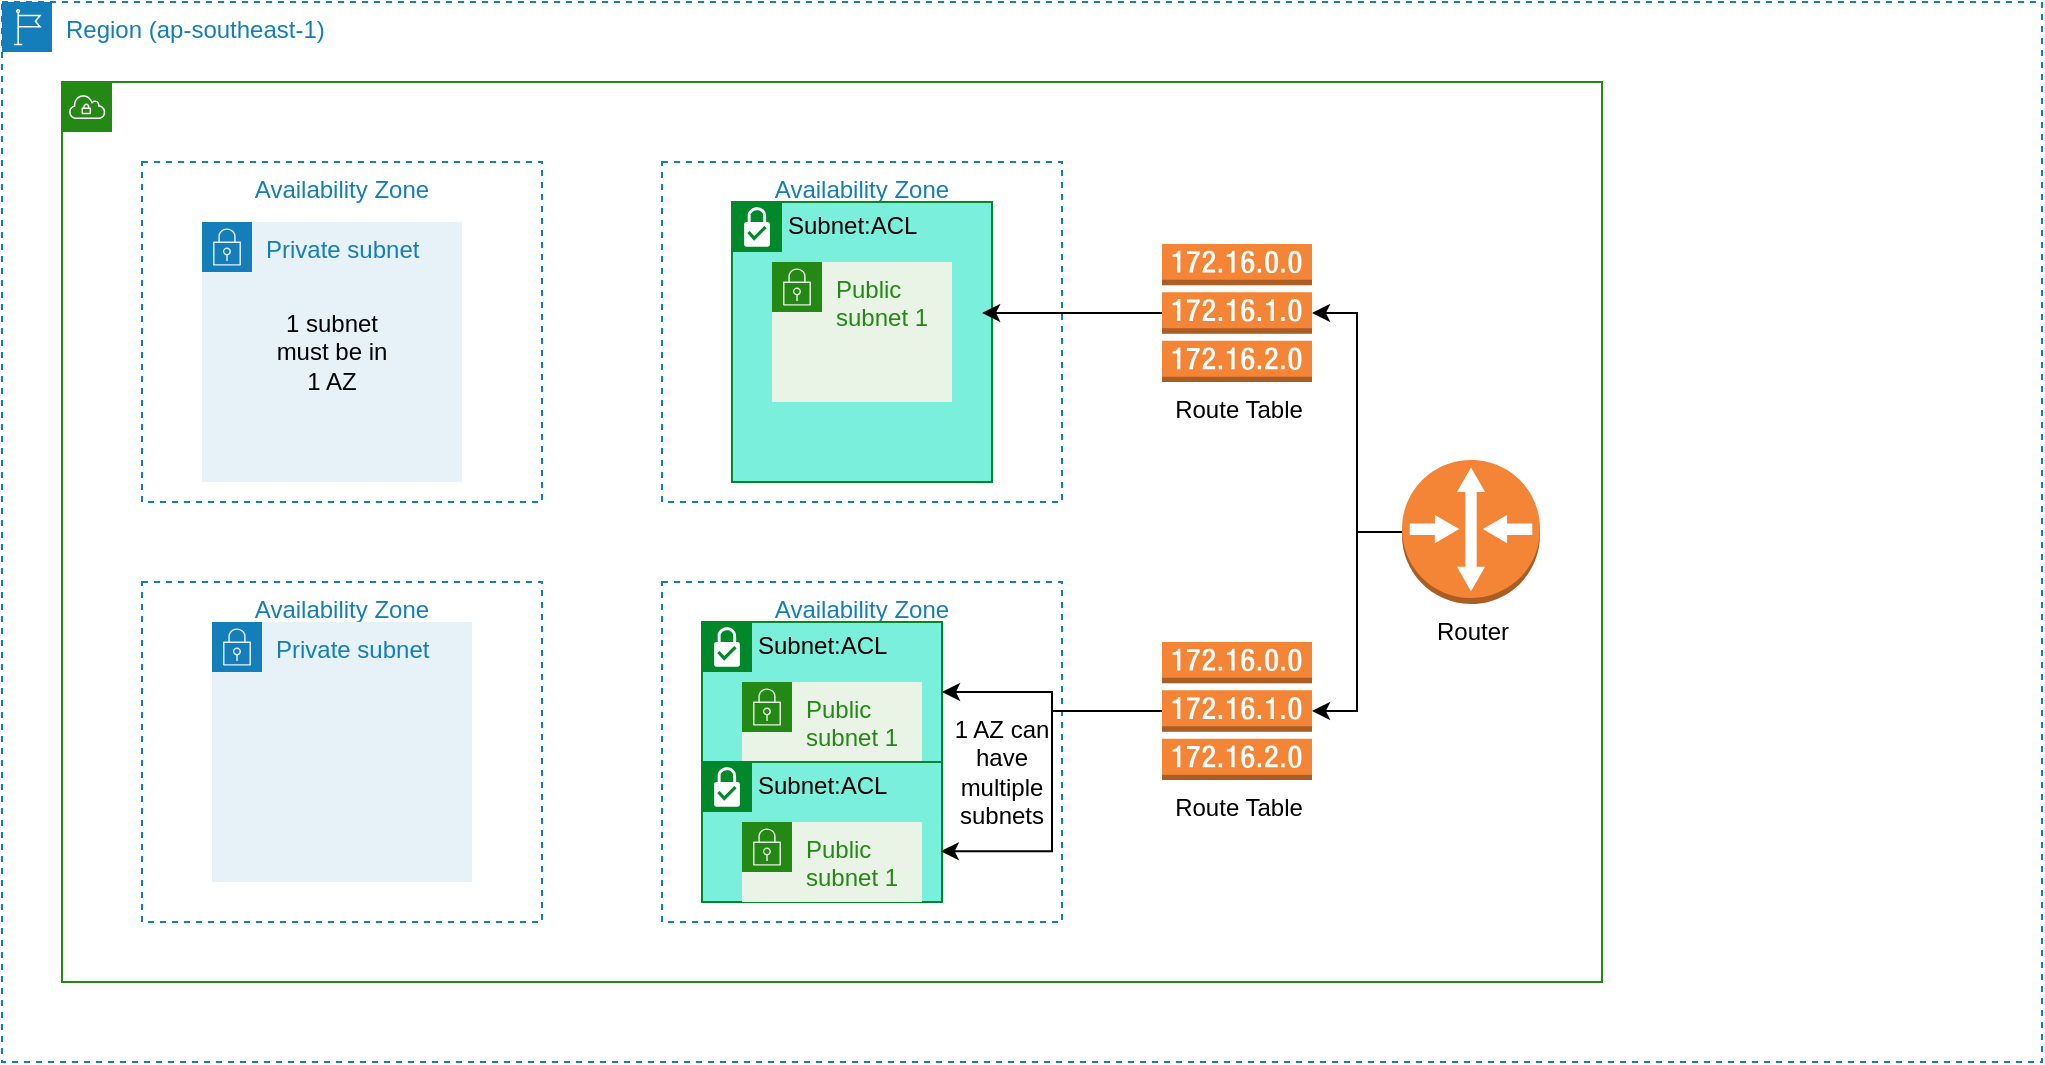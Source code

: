 <mxfile version="16.1.0" type="github">
  <diagram id="UTCtvc4WqDtAEl09huPs" name="Page-1">
    <mxGraphModel dx="573" dy="554" grid="1" gridSize="10" guides="1" tooltips="1" connect="1" arrows="1" fold="1" page="1" pageScale="1" pageWidth="850" pageHeight="1100" math="0" shadow="0">
      <root>
        <mxCell id="0" />
        <mxCell id="1" parent="0" />
        <mxCell id="Ejb-mYYM1d8D_vP1t5c7-2" value="Region (ap-southeast-1)" style="points=[[0,0],[0.25,0],[0.5,0],[0.75,0],[1,0],[1,0.25],[1,0.5],[1,0.75],[1,1],[0.75,1],[0.5,1],[0.25,1],[0,1],[0,0.75],[0,0.5],[0,0.25]];outlineConnect=0;gradientColor=none;html=1;whiteSpace=wrap;fontSize=12;fontStyle=0;container=1;pointerEvents=0;collapsible=0;recursiveResize=0;shape=mxgraph.aws4.group;grIcon=mxgraph.aws4.group_region;strokeColor=#147EBA;fillColor=none;verticalAlign=top;align=left;spacingLeft=30;fontColor=#147EBA;dashed=1;" parent="1" vertex="1">
          <mxGeometry x="60" y="210" width="1020" height="530" as="geometry" />
        </mxCell>
        <mxCell id="Ejb-mYYM1d8D_vP1t5c7-3" value="Availability Zone" style="fillColor=none;strokeColor=#147EBA;dashed=1;verticalAlign=top;fontStyle=0;fontColor=#147EBA;" parent="Ejb-mYYM1d8D_vP1t5c7-2" vertex="1">
          <mxGeometry x="70" y="80" width="200" height="170" as="geometry" />
        </mxCell>
        <mxCell id="Ejb-mYYM1d8D_vP1t5c7-5" value="Availability Zone" style="fillColor=none;strokeColor=#147EBA;dashed=1;verticalAlign=top;fontStyle=0;fontColor=#147EBA;" parent="Ejb-mYYM1d8D_vP1t5c7-2" vertex="1">
          <mxGeometry x="330" y="80" width="200" height="170" as="geometry" />
        </mxCell>
        <mxCell id="Ejb-mYYM1d8D_vP1t5c7-6" value="Availability Zone" style="fillColor=none;strokeColor=#147EBA;dashed=1;verticalAlign=top;fontStyle=0;fontColor=#147EBA;" parent="Ejb-mYYM1d8D_vP1t5c7-2" vertex="1">
          <mxGeometry x="330" y="290" width="200" height="170" as="geometry" />
        </mxCell>
        <mxCell id="Ejb-mYYM1d8D_vP1t5c7-7" value="Availability Zone" style="fillColor=none;strokeColor=#147EBA;dashed=1;verticalAlign=top;fontStyle=0;fontColor=#147EBA;" parent="Ejb-mYYM1d8D_vP1t5c7-2" vertex="1">
          <mxGeometry x="70" y="290" width="200" height="170" as="geometry" />
        </mxCell>
        <mxCell id="OQKpDVVZ5ywf6PsZfqJ8-3" value="1 AZ can have multiple subnets" style="text;html=1;strokeColor=none;fillColor=none;align=center;verticalAlign=middle;whiteSpace=wrap;rounded=0;" vertex="1" parent="Ejb-mYYM1d8D_vP1t5c7-2">
          <mxGeometry x="470" y="370" width="60" height="30" as="geometry" />
        </mxCell>
        <mxCell id="OQKpDVVZ5ywf6PsZfqJ8-5" value="Private subnet" style="points=[[0,0],[0.25,0],[0.5,0],[0.75,0],[1,0],[1,0.25],[1,0.5],[1,0.75],[1,1],[0.75,1],[0.5,1],[0.25,1],[0,1],[0,0.75],[0,0.5],[0,0.25]];outlineConnect=0;gradientColor=none;html=1;whiteSpace=wrap;fontSize=12;fontStyle=0;container=1;pointerEvents=0;collapsible=0;recursiveResize=0;shape=mxgraph.aws4.group;grIcon=mxgraph.aws4.group_security_group;grStroke=0;strokeColor=#147EBA;fillColor=#E6F2F8;verticalAlign=top;align=left;spacingLeft=30;fontColor=#147EBA;dashed=0;" vertex="1" parent="Ejb-mYYM1d8D_vP1t5c7-2">
          <mxGeometry x="105" y="310" width="130" height="130" as="geometry" />
        </mxCell>
        <mxCell id="OQKpDVVZ5ywf6PsZfqJ8-21" value="Subnet:ACL" style="shape=mxgraph.ibm.box;prType=subnet;fontStyle=0;verticalAlign=top;align=left;spacingLeft=32;spacingTop=4;fillColor=#7AF0DC;rounded=0;whiteSpace=wrap;html=1;strokeColor=#00882B;strokeWidth=1;dashed=0;container=1;spacing=-4;collapsible=0;expand=0;recursiveResize=0;" vertex="1" parent="Ejb-mYYM1d8D_vP1t5c7-2">
          <mxGeometry x="365" y="100" width="130" height="140" as="geometry" />
        </mxCell>
        <mxCell id="Ejb-mYYM1d8D_vP1t5c7-10" value="Public subnet 1" style="points=[[0,0],[0.25,0],[0.5,0],[0.75,0],[1,0],[1,0.25],[1,0.5],[1,0.75],[1,1],[0.75,1],[0.5,1],[0.25,1],[0,1],[0,0.75],[0,0.5],[0,0.25]];outlineConnect=0;gradientColor=none;html=1;whiteSpace=wrap;fontSize=12;fontStyle=0;container=1;pointerEvents=0;collapsible=0;recursiveResize=0;shape=mxgraph.aws4.group;grIcon=mxgraph.aws4.group_security_group;grStroke=0;strokeColor=#248814;fillColor=#E9F3E6;verticalAlign=top;align=left;spacingLeft=30;fontColor=#248814;" parent="OQKpDVVZ5ywf6PsZfqJ8-21" vertex="1">
          <mxGeometry x="20" y="30" width="90" height="70" as="geometry" />
        </mxCell>
        <mxCell id="OQKpDVVZ5ywf6PsZfqJ8-22" value="Subnet:ACL" style="shape=mxgraph.ibm.box;prType=subnet;fontStyle=0;verticalAlign=top;align=left;spacingLeft=32;spacingTop=4;fillColor=#7AF0DC;rounded=0;whiteSpace=wrap;html=1;strokeColor=#00882B;strokeWidth=1;dashed=0;container=1;spacing=-4;collapsible=0;expand=0;recursiveResize=0;" vertex="1" parent="Ejb-mYYM1d8D_vP1t5c7-2">
          <mxGeometry x="350" y="310" width="120" height="70" as="geometry" />
        </mxCell>
        <mxCell id="OQKpDVVZ5ywf6PsZfqJ8-23" value="Public subnet 1" style="points=[[0,0],[0.25,0],[0.5,0],[0.75,0],[1,0],[1,0.25],[1,0.5],[1,0.75],[1,1],[0.75,1],[0.5,1],[0.25,1],[0,1],[0,0.75],[0,0.5],[0,0.25]];outlineConnect=0;gradientColor=none;html=1;whiteSpace=wrap;fontSize=12;fontStyle=0;container=1;pointerEvents=0;collapsible=0;recursiveResize=0;shape=mxgraph.aws4.group;grIcon=mxgraph.aws4.group_security_group;grStroke=0;strokeColor=#248814;fillColor=#E9F3E6;verticalAlign=top;align=left;spacingLeft=30;fontColor=#248814;" vertex="1" parent="OQKpDVVZ5ywf6PsZfqJ8-22">
          <mxGeometry x="20" y="30" width="90" height="40" as="geometry" />
        </mxCell>
        <mxCell id="OQKpDVVZ5ywf6PsZfqJ8-24" value="Subnet:ACL" style="shape=mxgraph.ibm.box;prType=subnet;fontStyle=0;verticalAlign=top;align=left;spacingLeft=32;spacingTop=4;fillColor=#7AF0DC;rounded=0;whiteSpace=wrap;html=1;strokeColor=#00882B;strokeWidth=1;dashed=0;container=1;spacing=-4;collapsible=0;expand=0;recursiveResize=0;" vertex="1" parent="Ejb-mYYM1d8D_vP1t5c7-2">
          <mxGeometry x="350" y="380" width="120" height="70" as="geometry" />
        </mxCell>
        <mxCell id="OQKpDVVZ5ywf6PsZfqJ8-25" value="Public subnet 1" style="points=[[0,0],[0.25,0],[0.5,0],[0.75,0],[1,0],[1,0.25],[1,0.5],[1,0.75],[1,1],[0.75,1],[0.5,1],[0.25,1],[0,1],[0,0.75],[0,0.5],[0,0.25]];outlineConnect=0;gradientColor=none;html=1;whiteSpace=wrap;fontSize=12;fontStyle=0;container=1;pointerEvents=0;collapsible=0;recursiveResize=0;shape=mxgraph.aws4.group;grIcon=mxgraph.aws4.group_security_group;grStroke=0;strokeColor=#248814;fillColor=#E9F3E6;verticalAlign=top;align=left;spacingLeft=30;fontColor=#248814;" vertex="1" parent="OQKpDVVZ5ywf6PsZfqJ8-24">
          <mxGeometry x="20" y="30" width="90" height="40" as="geometry" />
        </mxCell>
        <mxCell id="Ejb-mYYM1d8D_vP1t5c7-8" value="&amp;nbsp;" style="points=[[0,0],[0.25,0],[0.5,0],[0.75,0],[1,0],[1,0.25],[1,0.5],[1,0.75],[1,1],[0.75,1],[0.5,1],[0.25,1],[0,1],[0,0.75],[0,0.5],[0,0.25]];outlineConnect=0;gradientColor=none;html=1;whiteSpace=wrap;fontSize=12;fontStyle=0;container=1;pointerEvents=0;collapsible=0;recursiveResize=0;shape=mxgraph.aws4.group;grIcon=mxgraph.aws4.group_vpc;strokeColor=#248814;fillColor=none;verticalAlign=top;align=left;spacingLeft=30;fontColor=#AAB7B8;dashed=0;" parent="1" vertex="1">
          <mxGeometry x="90" y="250" width="770" height="450" as="geometry" />
        </mxCell>
        <mxCell id="Ejb-mYYM1d8D_vP1t5c7-9" value="Private subnet" style="points=[[0,0],[0.25,0],[0.5,0],[0.75,0],[1,0],[1,0.25],[1,0.5],[1,0.75],[1,1],[0.75,1],[0.5,1],[0.25,1],[0,1],[0,0.75],[0,0.5],[0,0.25]];outlineConnect=0;gradientColor=none;html=1;whiteSpace=wrap;fontSize=12;fontStyle=0;container=1;pointerEvents=0;collapsible=0;recursiveResize=0;shape=mxgraph.aws4.group;grIcon=mxgraph.aws4.group_security_group;grStroke=0;strokeColor=#147EBA;fillColor=#E6F2F8;verticalAlign=top;align=left;spacingLeft=30;fontColor=#147EBA;dashed=0;" parent="Ejb-mYYM1d8D_vP1t5c7-8" vertex="1">
          <mxGeometry x="70" y="70" width="130" height="130" as="geometry" />
        </mxCell>
        <mxCell id="OQKpDVVZ5ywf6PsZfqJ8-1" value="1 subnet must be in 1 AZ" style="text;html=1;strokeColor=none;fillColor=none;align=center;verticalAlign=middle;whiteSpace=wrap;rounded=0;" vertex="1" parent="Ejb-mYYM1d8D_vP1t5c7-9">
          <mxGeometry x="35" y="50" width="60" height="30" as="geometry" />
        </mxCell>
        <mxCell id="OQKpDVVZ5ywf6PsZfqJ8-27" style="edgeStyle=orthogonalEdgeStyle;rounded=0;orthogonalLoop=1;jettySize=auto;html=1;entryX=1;entryY=0.5;entryDx=0;entryDy=0;entryPerimeter=0;" edge="1" parent="Ejb-mYYM1d8D_vP1t5c7-8" source="OQKpDVVZ5ywf6PsZfqJ8-12" target="OQKpDVVZ5ywf6PsZfqJ8-19">
          <mxGeometry relative="1" as="geometry" />
        </mxCell>
        <mxCell id="OQKpDVVZ5ywf6PsZfqJ8-28" style="edgeStyle=orthogonalEdgeStyle;rounded=0;orthogonalLoop=1;jettySize=auto;html=1;entryX=1;entryY=0.5;entryDx=0;entryDy=0;entryPerimeter=0;" edge="1" parent="Ejb-mYYM1d8D_vP1t5c7-8" source="OQKpDVVZ5ywf6PsZfqJ8-12" target="OQKpDVVZ5ywf6PsZfqJ8-26">
          <mxGeometry relative="1" as="geometry" />
        </mxCell>
        <mxCell id="OQKpDVVZ5ywf6PsZfqJ8-12" value="Router" style="outlineConnect=0;dashed=0;verticalLabelPosition=bottom;verticalAlign=top;align=center;html=1;shape=mxgraph.aws3.router;fillColor=#F58536;gradientColor=none;" vertex="1" parent="Ejb-mYYM1d8D_vP1t5c7-8">
          <mxGeometry x="670" y="189" width="69" height="72" as="geometry" />
        </mxCell>
        <mxCell id="OQKpDVVZ5ywf6PsZfqJ8-19" value="Route Table" style="outlineConnect=0;dashed=0;verticalLabelPosition=bottom;verticalAlign=top;align=center;html=1;shape=mxgraph.aws3.route_table;fillColor=#F58536;gradientColor=none;" vertex="1" parent="Ejb-mYYM1d8D_vP1t5c7-8">
          <mxGeometry x="550" y="81" width="75" height="69" as="geometry" />
        </mxCell>
        <mxCell id="OQKpDVVZ5ywf6PsZfqJ8-26" value="Route Table" style="outlineConnect=0;dashed=0;verticalLabelPosition=bottom;verticalAlign=top;align=center;html=1;shape=mxgraph.aws3.route_table;fillColor=#F58536;gradientColor=none;" vertex="1" parent="Ejb-mYYM1d8D_vP1t5c7-8">
          <mxGeometry x="550" y="280" width="75" height="69" as="geometry" />
        </mxCell>
        <mxCell id="OQKpDVVZ5ywf6PsZfqJ8-29" style="edgeStyle=orthogonalEdgeStyle;rounded=0;orthogonalLoop=1;jettySize=auto;html=1;entryX=0.962;entryY=0.396;entryDx=0;entryDy=0;entryPerimeter=0;" edge="1" parent="1" source="OQKpDVVZ5ywf6PsZfqJ8-19" target="OQKpDVVZ5ywf6PsZfqJ8-21">
          <mxGeometry relative="1" as="geometry" />
        </mxCell>
        <mxCell id="OQKpDVVZ5ywf6PsZfqJ8-30" style="edgeStyle=orthogonalEdgeStyle;rounded=0;orthogonalLoop=1;jettySize=auto;html=1;" edge="1" parent="1" source="OQKpDVVZ5ywf6PsZfqJ8-26" target="OQKpDVVZ5ywf6PsZfqJ8-22">
          <mxGeometry relative="1" as="geometry" />
        </mxCell>
        <mxCell id="OQKpDVVZ5ywf6PsZfqJ8-31" style="edgeStyle=orthogonalEdgeStyle;rounded=0;orthogonalLoop=1;jettySize=auto;html=1;entryX=0.995;entryY=0.637;entryDx=0;entryDy=0;entryPerimeter=0;" edge="1" parent="1" source="OQKpDVVZ5ywf6PsZfqJ8-26" target="OQKpDVVZ5ywf6PsZfqJ8-24">
          <mxGeometry relative="1" as="geometry" />
        </mxCell>
      </root>
    </mxGraphModel>
  </diagram>
</mxfile>
